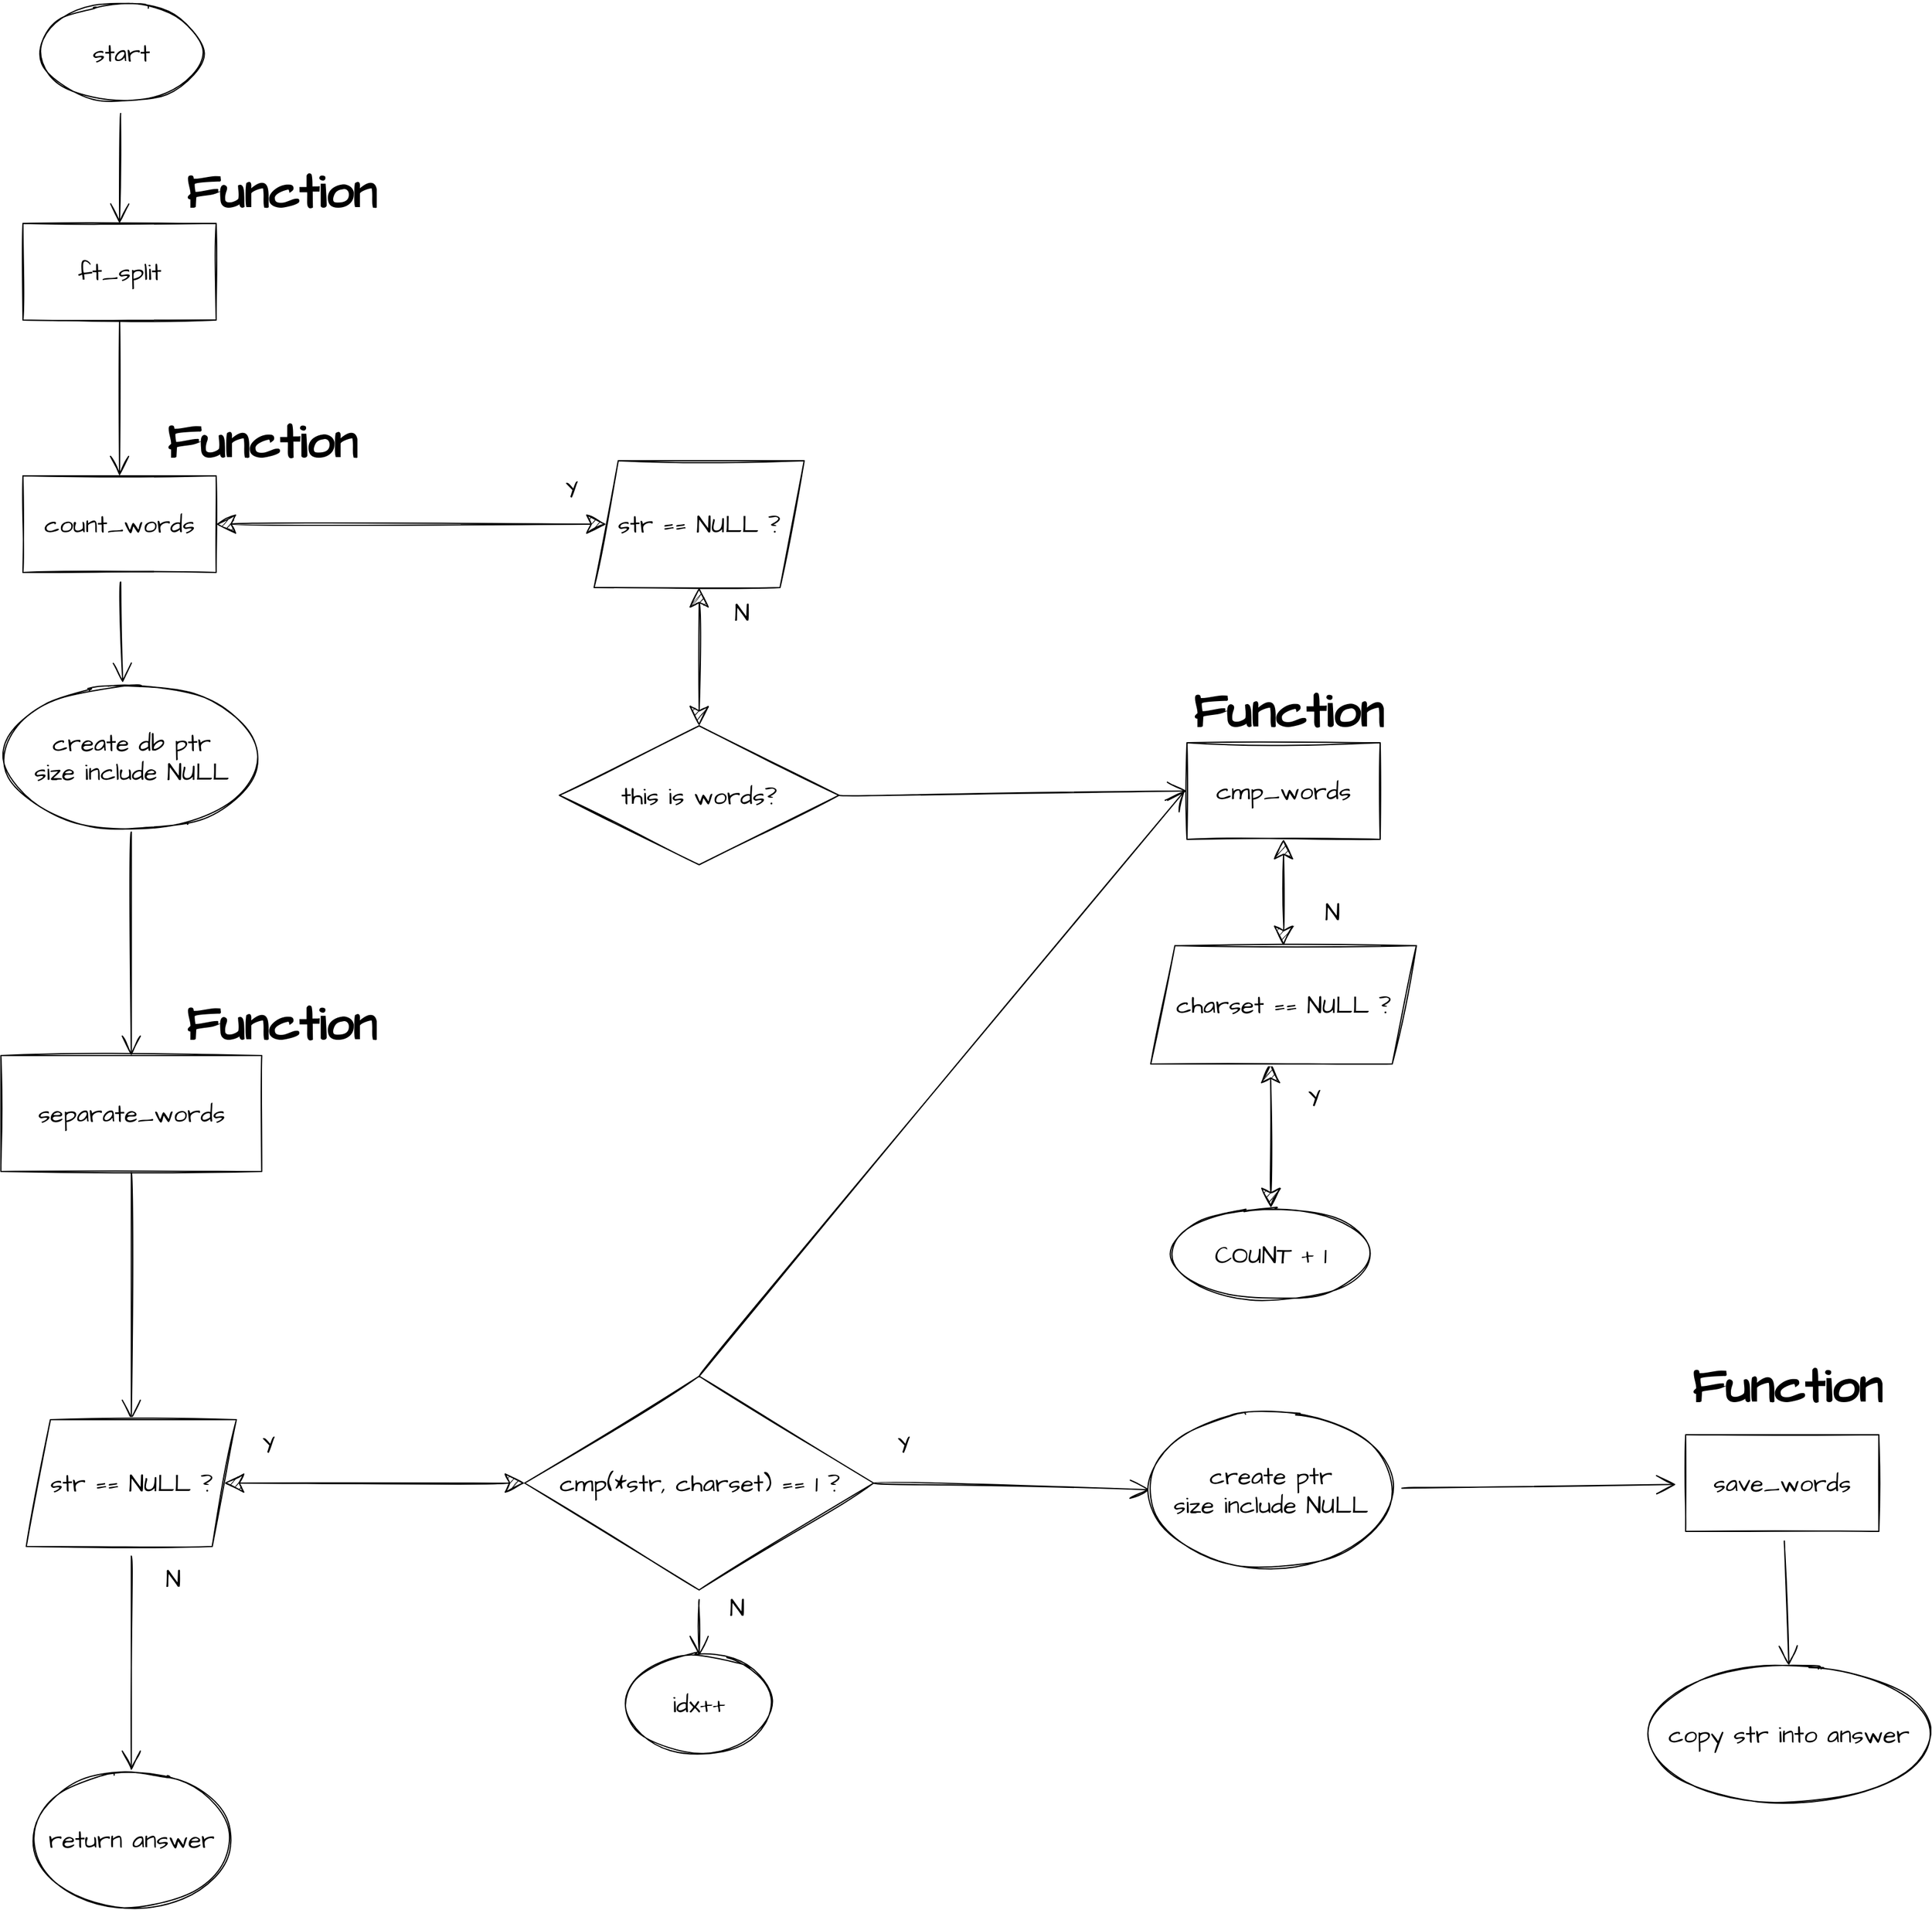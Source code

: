 <mxfile version="15.7.3" type="device"><diagram id="_ls51XYG0p3IacdVin3k" name="페이지-1"><mxGraphModel dx="2637" dy="1823" grid="0" gridSize="10" guides="1" tooltips="1" connect="1" arrows="1" fold="1" page="0" pageScale="1" pageWidth="1200" pageHeight="1920" math="0" shadow="0"><root><mxCell id="0"/><mxCell id="1" parent="0"/><mxCell id="VYePKLBQsOI3zFCWNNyw-17" style="edgeStyle=none;curved=1;rounded=0;sketch=1;hachureGap=4;orthogonalLoop=1;jettySize=auto;html=1;exitX=0.5;exitY=1;exitDx=0;exitDy=0;entryX=0.5;entryY=0;entryDx=0;entryDy=0;fontFamily=Architects Daughter;fontSource=https%3A%2F%2Ffonts.googleapis.com%2Fcss%3Ffamily%3DArchitects%2BDaughter;fontSize=16;endArrow=open;startSize=14;endSize=14;sourcePerimeterSpacing=8;targetPerimeterSpacing=8;" edge="1" parent="1" source="VYePKLBQsOI3zFCWNNyw-1" target="VYePKLBQsOI3zFCWNNyw-6"><mxGeometry relative="1" as="geometry"/></mxCell><mxCell id="VYePKLBQsOI3zFCWNNyw-1" value="ft_split" style="rounded=0;whiteSpace=wrap;html=1;sketch=1;hachureGap=4;fontFamily=Architects Daughter;fontSource=https%3A%2F%2Ffonts.googleapis.com%2Fcss%3Ffamily%3DArchitects%2BDaughter;fontSize=20;" vertex="1" parent="1"><mxGeometry x="-300" y="36" width="160" height="80" as="geometry"/></mxCell><mxCell id="VYePKLBQsOI3zFCWNNyw-3" style="edgeStyle=none;curved=1;rounded=0;sketch=1;hachureGap=4;orthogonalLoop=1;jettySize=auto;html=1;entryX=0.5;entryY=0;entryDx=0;entryDy=0;fontFamily=Architects Daughter;fontSource=https%3A%2F%2Ffonts.googleapis.com%2Fcss%3Ffamily%3DArchitects%2BDaughter;fontSize=16;endArrow=open;startSize=14;endSize=14;sourcePerimeterSpacing=8;targetPerimeterSpacing=8;" edge="1" parent="1" source="VYePKLBQsOI3zFCWNNyw-2" target="VYePKLBQsOI3zFCWNNyw-1"><mxGeometry relative="1" as="geometry"/></mxCell><mxCell id="VYePKLBQsOI3zFCWNNyw-2" value="start" style="ellipse;whiteSpace=wrap;html=1;sketch=1;hachureGap=4;fontFamily=Architects Daughter;fontSource=https%3A%2F%2Ffonts.googleapis.com%2Fcss%3Ffamily%3DArchitects%2BDaughter;fontSize=20;" vertex="1" parent="1"><mxGeometry x="-287" y="-148" width="137" height="85" as="geometry"/></mxCell><mxCell id="VYePKLBQsOI3zFCWNNyw-5" value="cmp_words" style="rounded=0;whiteSpace=wrap;html=1;sketch=1;hachureGap=4;fontFamily=Architects Daughter;fontSource=https%3A%2F%2Ffonts.googleapis.com%2Fcss%3Ffamily%3DArchitects%2BDaughter;fontSize=20;" vertex="1" parent="1"><mxGeometry x="664" y="466" width="160" height="80" as="geometry"/></mxCell><mxCell id="VYePKLBQsOI3zFCWNNyw-12" style="edgeStyle=none;curved=1;rounded=0;sketch=1;hachureGap=4;orthogonalLoop=1;jettySize=auto;html=1;exitX=0.75;exitY=1;exitDx=0;exitDy=0;fontFamily=Architects Daughter;fontSource=https%3A%2F%2Ffonts.googleapis.com%2Fcss%3Ffamily%3DArchitects%2BDaughter;fontSize=16;endArrow=open;startSize=14;endSize=14;targetPerimeterSpacing=8;startArrow=none;" edge="1" parent="1" source="VYePKLBQsOI3zFCWNNyw-10"><mxGeometry relative="1" as="geometry"><mxPoint x="-177.308" y="466" as="targetPoint"/></mxGeometry></mxCell><mxCell id="VYePKLBQsOI3zFCWNNyw-18" style="edgeStyle=none;curved=1;rounded=0;sketch=1;hachureGap=4;orthogonalLoop=1;jettySize=auto;html=1;entryX=0.466;entryY=0.002;entryDx=0;entryDy=0;entryPerimeter=0;fontFamily=Architects Daughter;fontSource=https%3A%2F%2Ffonts.googleapis.com%2Fcss%3Ffamily%3DArchitects%2BDaughter;fontSize=16;endArrow=open;startSize=14;endSize=14;sourcePerimeterSpacing=8;targetPerimeterSpacing=8;" edge="1" parent="1" source="VYePKLBQsOI3zFCWNNyw-6" target="VYePKLBQsOI3zFCWNNyw-10"><mxGeometry relative="1" as="geometry"/></mxCell><mxCell id="VYePKLBQsOI3zFCWNNyw-6" value="count_words" style="rounded=0;whiteSpace=wrap;html=1;sketch=1;hachureGap=4;fontFamily=Architects Daughter;fontSource=https%3A%2F%2Ffonts.googleapis.com%2Fcss%3Ffamily%3DArchitects%2BDaughter;fontSize=20;" vertex="1" parent="1"><mxGeometry x="-300" y="245" width="160" height="80" as="geometry"/></mxCell><mxCell id="VYePKLBQsOI3zFCWNNyw-63" style="edgeStyle=none;curved=1;rounded=0;sketch=1;hachureGap=4;orthogonalLoop=1;jettySize=auto;html=1;entryX=0.5;entryY=0;entryDx=0;entryDy=0;fontFamily=Architects Daughter;fontSource=https%3A%2F%2Ffonts.googleapis.com%2Fcss%3Ffamily%3DArchitects%2BDaughter;fontSize=16;endArrow=open;startSize=14;endSize=14;sourcePerimeterSpacing=8;targetPerimeterSpacing=8;" edge="1" parent="1" source="VYePKLBQsOI3zFCWNNyw-7" target="VYePKLBQsOI3zFCWNNyw-62"><mxGeometry relative="1" as="geometry"/></mxCell><mxCell id="VYePKLBQsOI3zFCWNNyw-7" value="save_words" style="rounded=0;whiteSpace=wrap;html=1;sketch=1;hachureGap=4;fontFamily=Architects Daughter;fontSource=https%3A%2F%2Ffonts.googleapis.com%2Fcss%3Ffamily%3DArchitects%2BDaughter;fontSize=20;" vertex="1" parent="1"><mxGeometry x="1077" y="1039" width="160" height="80" as="geometry"/></mxCell><mxCell id="VYePKLBQsOI3zFCWNNyw-42" style="edgeStyle=none;curved=1;rounded=0;sketch=1;hachureGap=4;orthogonalLoop=1;jettySize=auto;html=1;exitX=0.5;exitY=1;exitDx=0;exitDy=0;entryX=0.5;entryY=0;entryDx=0;entryDy=0;fontFamily=Architects Daughter;fontSource=https%3A%2F%2Ffonts.googleapis.com%2Fcss%3Ffamily%3DArchitects%2BDaughter;fontSize=16;endArrow=open;startSize=14;endSize=14;sourcePerimeterSpacing=8;targetPerimeterSpacing=8;" edge="1" parent="1" source="VYePKLBQsOI3zFCWNNyw-8" target="VYePKLBQsOI3zFCWNNyw-41"><mxGeometry relative="1" as="geometry"/></mxCell><mxCell id="VYePKLBQsOI3zFCWNNyw-8" value="separate_words" style="rounded=0;whiteSpace=wrap;html=1;sketch=1;hachureGap=4;fontFamily=Architects Daughter;fontSource=https%3A%2F%2Ffonts.googleapis.com%2Fcss%3Ffamily%3DArchitects%2BDaughter;fontSize=20;" vertex="1" parent="1"><mxGeometry x="-318.25" y="725" width="216" height="96" as="geometry"/></mxCell><mxCell id="VYePKLBQsOI3zFCWNNyw-38" style="edgeStyle=none;curved=1;rounded=0;sketch=1;hachureGap=4;orthogonalLoop=1;jettySize=auto;html=1;exitX=0.5;exitY=1;exitDx=0;exitDy=0;entryX=0.5;entryY=0;entryDx=0;entryDy=0;fontFamily=Architects Daughter;fontSource=https%3A%2F%2Ffonts.googleapis.com%2Fcss%3Ffamily%3DArchitects%2BDaughter;fontSize=16;endArrow=open;startSize=14;endSize=14;sourcePerimeterSpacing=8;targetPerimeterSpacing=8;" edge="1" parent="1" source="VYePKLBQsOI3zFCWNNyw-10" target="VYePKLBQsOI3zFCWNNyw-8"><mxGeometry relative="1" as="geometry"/></mxCell><mxCell id="VYePKLBQsOI3zFCWNNyw-10" value="create db ptr&lt;br&gt;size include NULL" style="ellipse;whiteSpace=wrap;html=1;sketch=1;hachureGap=4;fontFamily=Architects Daughter;fontSource=https%3A%2F%2Ffonts.googleapis.com%2Fcss%3Ffamily%3DArchitects%2BDaughter;fontSize=20;" vertex="1" parent="1"><mxGeometry x="-315" y="416" width="209.5" height="124" as="geometry"/></mxCell><mxCell id="VYePKLBQsOI3zFCWNNyw-21" value="" style="endArrow=classic;startArrow=classic;html=1;rounded=0;sketch=1;hachureGap=4;fontFamily=Architects Daughter;fontSource=https%3A%2F%2Ffonts.googleapis.com%2Fcss%3Ffamily%3DArchitects%2BDaughter;fontSize=16;startSize=14;endSize=14;sourcePerimeterSpacing=8;targetPerimeterSpacing=8;curved=1;exitX=1;exitY=0.5;exitDx=0;exitDy=0;entryX=0;entryY=0.5;entryDx=0;entryDy=0;" edge="1" parent="1" source="VYePKLBQsOI3zFCWNNyw-6" target="VYePKLBQsOI3zFCWNNyw-29"><mxGeometry width="50" height="50" relative="1" as="geometry"><mxPoint x="355" y="461" as="sourcePoint"/><mxPoint x="405" y="411" as="targetPoint"/></mxGeometry></mxCell><mxCell id="VYePKLBQsOI3zFCWNNyw-22" value="" style="endArrow=classic;startArrow=classic;html=1;rounded=0;sketch=1;hachureGap=4;fontFamily=Architects Daughter;fontSource=https%3A%2F%2Ffonts.googleapis.com%2Fcss%3Ffamily%3DArchitects%2BDaughter;fontSize=16;startSize=14;endSize=14;sourcePerimeterSpacing=8;targetPerimeterSpacing=8;curved=1;exitX=0.5;exitY=1;exitDx=0;exitDy=0;entryX=0.5;entryY=0;entryDx=0;entryDy=0;" edge="1" parent="1" source="VYePKLBQsOI3zFCWNNyw-29" target="VYePKLBQsOI3zFCWNNyw-35"><mxGeometry width="50" height="50" relative="1" as="geometry"><mxPoint x="355" y="461" as="sourcePoint"/><mxPoint x="405" y="411" as="targetPoint"/></mxGeometry></mxCell><mxCell id="VYePKLBQsOI3zFCWNNyw-24" value="N" style="text;html=1;strokeColor=none;fillColor=none;align=center;verticalAlign=middle;whiteSpace=wrap;rounded=0;sketch=1;hachureGap=4;fontFamily=Architects Daughter;fontSource=https%3A%2F%2Ffonts.googleapis.com%2Fcss%3Ffamily%3DArchitects%2BDaughter;fontSize=20;" vertex="1" parent="1"><mxGeometry x="260" y="335" width="71" height="46" as="geometry"/></mxCell><mxCell id="VYePKLBQsOI3zFCWNNyw-25" value="Y" style="text;html=1;strokeColor=none;fillColor=none;align=center;verticalAlign=middle;whiteSpace=wrap;rounded=0;sketch=1;hachureGap=4;fontFamily=Architects Daughter;fontSource=https%3A%2F%2Ffonts.googleapis.com%2Fcss%3Ffamily%3DArchitects%2BDaughter;fontSize=20;" vertex="1" parent="1"><mxGeometry x="128" y="235" width="53" height="41" as="geometry"/></mxCell><mxCell id="VYePKLBQsOI3zFCWNNyw-26" value="" style="endArrow=classic;startArrow=classic;html=1;rounded=0;sketch=1;hachureGap=4;fontFamily=Architects Daughter;fontSource=https%3A%2F%2Ffonts.googleapis.com%2Fcss%3Ffamily%3DArchitects%2BDaughter;fontSize=16;startSize=14;endSize=14;sourcePerimeterSpacing=8;targetPerimeterSpacing=8;curved=1;entryX=0.5;entryY=1;entryDx=0;entryDy=0;exitX=0.5;exitY=0;exitDx=0;exitDy=0;" edge="1" parent="1" source="VYePKLBQsOI3zFCWNNyw-32" target="VYePKLBQsOI3zFCWNNyw-5"><mxGeometry width="50" height="50" relative="1" as="geometry"><mxPoint x="360" y="682" as="sourcePoint"/><mxPoint x="410" y="632" as="targetPoint"/></mxGeometry></mxCell><mxCell id="VYePKLBQsOI3zFCWNNyw-27" value="COUNT + 1" style="ellipse;whiteSpace=wrap;html=1;sketch=1;hachureGap=4;fontFamily=Architects Daughter;fontSource=https%3A%2F%2Ffonts.googleapis.com%2Fcss%3Ffamily%3DArchitects%2BDaughter;fontSize=20;" vertex="1" parent="1"><mxGeometry x="651" y="851" width="165" height="77" as="geometry"/></mxCell><mxCell id="VYePKLBQsOI3zFCWNNyw-28" value="" style="endArrow=classic;startArrow=classic;html=1;rounded=0;sketch=1;hachureGap=4;fontFamily=Architects Daughter;fontSource=https%3A%2F%2Ffonts.googleapis.com%2Fcss%3Ffamily%3DArchitects%2BDaughter;fontSize=16;startSize=14;endSize=14;sourcePerimeterSpacing=8;targetPerimeterSpacing=8;curved=1;entryX=0.451;entryY=0.993;entryDx=0;entryDy=0;exitX=0.5;exitY=0;exitDx=0;exitDy=0;entryPerimeter=0;" edge="1" parent="1" source="VYePKLBQsOI3zFCWNNyw-27" target="VYePKLBQsOI3zFCWNNyw-32"><mxGeometry width="50" height="50" relative="1" as="geometry"><mxPoint x="360" y="682" as="sourcePoint"/><mxPoint x="410" y="632" as="targetPoint"/></mxGeometry></mxCell><mxCell id="VYePKLBQsOI3zFCWNNyw-29" value="str == NULL ?" style="shape=parallelogram;perimeter=parallelogramPerimeter;whiteSpace=wrap;html=1;fixedSize=1;sketch=1;hachureGap=4;fontFamily=Architects Daughter;fontSource=https%3A%2F%2Ffonts.googleapis.com%2Fcss%3Ffamily%3DArchitects%2BDaughter;fontSize=20;" vertex="1" parent="1"><mxGeometry x="173" y="232.5" width="174" height="105" as="geometry"/></mxCell><mxCell id="VYePKLBQsOI3zFCWNNyw-32" value="charset == NULL ?" style="shape=parallelogram;perimeter=parallelogramPerimeter;whiteSpace=wrap;html=1;fixedSize=1;sketch=1;hachureGap=4;fontFamily=Architects Daughter;fontSource=https%3A%2F%2Ffonts.googleapis.com%2Fcss%3Ffamily%3DArchitects%2BDaughter;fontSize=20;" vertex="1" parent="1"><mxGeometry x="634" y="634" width="220" height="98" as="geometry"/></mxCell><mxCell id="VYePKLBQsOI3zFCWNNyw-33" value="Y" style="text;html=1;strokeColor=none;fillColor=none;align=center;verticalAlign=middle;whiteSpace=wrap;rounded=0;sketch=1;hachureGap=4;fontFamily=Architects Daughter;fontSource=https%3A%2F%2Ffonts.googleapis.com%2Fcss%3Ffamily%3DArchitects%2BDaughter;fontSize=20;" vertex="1" parent="1"><mxGeometry x="743" y="739" width="53" height="41" as="geometry"/></mxCell><mxCell id="VYePKLBQsOI3zFCWNNyw-34" value="N" style="text;html=1;strokeColor=none;fillColor=none;align=center;verticalAlign=middle;whiteSpace=wrap;rounded=0;sketch=1;hachureGap=4;fontFamily=Architects Daughter;fontSource=https%3A%2F%2Ffonts.googleapis.com%2Fcss%3Ffamily%3DArchitects%2BDaughter;fontSize=20;" vertex="1" parent="1"><mxGeometry x="749" y="583" width="71" height="46" as="geometry"/></mxCell><mxCell id="VYePKLBQsOI3zFCWNNyw-37" style="edgeStyle=none;curved=1;rounded=0;sketch=1;hachureGap=4;orthogonalLoop=1;jettySize=auto;html=1;exitX=1;exitY=0.5;exitDx=0;exitDy=0;entryX=0;entryY=0.5;entryDx=0;entryDy=0;fontFamily=Architects Daughter;fontSource=https%3A%2F%2Ffonts.googleapis.com%2Fcss%3Ffamily%3DArchitects%2BDaughter;fontSize=16;endArrow=open;startSize=14;endSize=14;sourcePerimeterSpacing=8;targetPerimeterSpacing=8;" edge="1" parent="1" source="VYePKLBQsOI3zFCWNNyw-35" target="VYePKLBQsOI3zFCWNNyw-5"><mxGeometry relative="1" as="geometry"/></mxCell><mxCell id="VYePKLBQsOI3zFCWNNyw-35" value="this is words?" style="rhombus;whiteSpace=wrap;html=1;sketch=1;hachureGap=4;fontFamily=Architects Daughter;fontSource=https%3A%2F%2Ffonts.googleapis.com%2Fcss%3Ffamily%3DArchitects%2BDaughter;fontSize=20;" vertex="1" parent="1"><mxGeometry x="144.25" y="452" width="231.5" height="115" as="geometry"/></mxCell><mxCell id="VYePKLBQsOI3zFCWNNyw-39" value="N" style="text;html=1;strokeColor=none;fillColor=none;align=center;verticalAlign=middle;whiteSpace=wrap;rounded=0;sketch=1;hachureGap=4;fontFamily=Architects Daughter;fontSource=https%3A%2F%2Ffonts.googleapis.com%2Fcss%3Ffamily%3DArchitects%2BDaughter;fontSize=20;" vertex="1" parent="1"><mxGeometry x="-211" y="1135" width="71" height="46" as="geometry"/></mxCell><mxCell id="VYePKLBQsOI3zFCWNNyw-40" value="Y" style="text;html=1;strokeColor=none;fillColor=none;align=center;verticalAlign=middle;whiteSpace=wrap;rounded=0;sketch=1;hachureGap=4;fontFamily=Architects Daughter;fontSource=https%3A%2F%2Ffonts.googleapis.com%2Fcss%3Ffamily%3DArchitects%2BDaughter;fontSize=20;" vertex="1" parent="1"><mxGeometry x="-123.25" y="1026.5" width="53" height="41" as="geometry"/></mxCell><mxCell id="VYePKLBQsOI3zFCWNNyw-45" style="edgeStyle=none;curved=1;rounded=0;sketch=1;hachureGap=4;orthogonalLoop=1;jettySize=auto;html=1;entryX=0.5;entryY=0;entryDx=0;entryDy=0;fontFamily=Architects Daughter;fontSource=https%3A%2F%2Ffonts.googleapis.com%2Fcss%3Ffamily%3DArchitects%2BDaughter;fontSize=16;endArrow=open;startSize=14;endSize=14;sourcePerimeterSpacing=8;targetPerimeterSpacing=8;" edge="1" parent="1" source="VYePKLBQsOI3zFCWNNyw-41" target="VYePKLBQsOI3zFCWNNyw-44"><mxGeometry relative="1" as="geometry"/></mxCell><mxCell id="VYePKLBQsOI3zFCWNNyw-41" value="str == NULL ?" style="shape=parallelogram;perimeter=parallelogramPerimeter;whiteSpace=wrap;html=1;fixedSize=1;sketch=1;hachureGap=4;fontFamily=Architects Daughter;fontSource=https%3A%2F%2Ffonts.googleapis.com%2Fcss%3Ffamily%3DArchitects%2BDaughter;fontSize=20;" vertex="1" parent="1"><mxGeometry x="-297.25" y="1026.5" width="174" height="105" as="geometry"/></mxCell><mxCell id="VYePKLBQsOI3zFCWNNyw-44" value="return answer" style="ellipse;whiteSpace=wrap;html=1;sketch=1;hachureGap=4;fontFamily=Architects Daughter;fontSource=https%3A%2F%2Ffonts.googleapis.com%2Fcss%3Ffamily%3DArchitects%2BDaughter;fontSize=20;" vertex="1" parent="1"><mxGeometry x="-291.25" y="1317" width="162" height="114" as="geometry"/></mxCell><mxCell id="VYePKLBQsOI3zFCWNNyw-48" style="edgeStyle=none;curved=1;rounded=0;sketch=1;hachureGap=4;orthogonalLoop=1;jettySize=auto;html=1;fontFamily=Architects Daughter;fontSource=https%3A%2F%2Ffonts.googleapis.com%2Fcss%3Ffamily%3DArchitects%2BDaughter;fontSize=16;endArrow=open;startSize=14;endSize=14;sourcePerimeterSpacing=8;targetPerimeterSpacing=8;exitX=0.5;exitY=0;exitDx=0;exitDy=0;" edge="1" parent="1" source="VYePKLBQsOI3zFCWNNyw-46"><mxGeometry relative="1" as="geometry"><mxPoint x="662" y="506" as="targetPoint"/></mxGeometry></mxCell><mxCell id="VYePKLBQsOI3zFCWNNyw-50" style="edgeStyle=none;curved=1;rounded=0;sketch=1;hachureGap=4;orthogonalLoop=1;jettySize=auto;html=1;entryX=0.5;entryY=0;entryDx=0;entryDy=0;fontFamily=Architects Daughter;fontSource=https%3A%2F%2Ffonts.googleapis.com%2Fcss%3Ffamily%3DArchitects%2BDaughter;fontSize=16;endArrow=open;startSize=14;endSize=14;sourcePerimeterSpacing=8;targetPerimeterSpacing=8;" edge="1" parent="1" source="VYePKLBQsOI3zFCWNNyw-46" target="VYePKLBQsOI3zFCWNNyw-49"><mxGeometry relative="1" as="geometry"/></mxCell><mxCell id="VYePKLBQsOI3zFCWNNyw-55" style="edgeStyle=none;curved=1;rounded=0;sketch=1;hachureGap=4;orthogonalLoop=1;jettySize=auto;html=1;exitX=1;exitY=0.5;exitDx=0;exitDy=0;entryX=0;entryY=0.5;entryDx=0;entryDy=0;fontFamily=Architects Daughter;fontSource=https%3A%2F%2Ffonts.googleapis.com%2Fcss%3Ffamily%3DArchitects%2BDaughter;fontSize=16;endArrow=open;startSize=14;endSize=14;sourcePerimeterSpacing=8;targetPerimeterSpacing=8;" edge="1" parent="1" source="VYePKLBQsOI3zFCWNNyw-46" target="VYePKLBQsOI3zFCWNNyw-54"><mxGeometry relative="1" as="geometry"/></mxCell><mxCell id="VYePKLBQsOI3zFCWNNyw-46" value="cmp(*str, charset) == 1 ?" style="rhombus;whiteSpace=wrap;html=1;sketch=1;hachureGap=4;fontFamily=Architects Daughter;fontSource=https%3A%2F%2Ffonts.googleapis.com%2Fcss%3Ffamily%3DArchitects%2BDaughter;fontSize=20;" vertex="1" parent="1"><mxGeometry x="115.5" y="990.5" width="289" height="177" as="geometry"/></mxCell><mxCell id="VYePKLBQsOI3zFCWNNyw-47" value="" style="endArrow=classic;startArrow=classic;html=1;rounded=0;sketch=1;hachureGap=4;fontFamily=Architects Daughter;fontSource=https%3A%2F%2Ffonts.googleapis.com%2Fcss%3Ffamily%3DArchitects%2BDaughter;fontSize=16;startSize=14;endSize=14;sourcePerimeterSpacing=8;targetPerimeterSpacing=8;curved=1;entryX=1;entryY=0.5;entryDx=0;entryDy=0;exitX=0;exitY=0.5;exitDx=0;exitDy=0;" edge="1" parent="1" source="VYePKLBQsOI3zFCWNNyw-46" target="VYePKLBQsOI3zFCWNNyw-41"><mxGeometry width="50" height="50" relative="1" as="geometry"><mxPoint x="367" y="1096" as="sourcePoint"/><mxPoint x="417" y="1046" as="targetPoint"/></mxGeometry></mxCell><mxCell id="VYePKLBQsOI3zFCWNNyw-49" value="idx++" style="ellipse;whiteSpace=wrap;html=1;sketch=1;hachureGap=4;fontFamily=Architects Daughter;fontSource=https%3A%2F%2Ffonts.googleapis.com%2Fcss%3Ffamily%3DArchitects%2BDaughter;fontSize=20;" vertex="1" parent="1"><mxGeometry x="200" y="1222" width="120" height="80" as="geometry"/></mxCell><mxCell id="VYePKLBQsOI3zFCWNNyw-52" value="N" style="text;html=1;strokeColor=none;fillColor=none;align=center;verticalAlign=middle;whiteSpace=wrap;rounded=0;sketch=1;hachureGap=4;fontFamily=Architects Daughter;fontSource=https%3A%2F%2Ffonts.googleapis.com%2Fcss%3Ffamily%3DArchitects%2BDaughter;fontSize=20;" vertex="1" parent="1"><mxGeometry x="256" y="1159" width="71" height="46" as="geometry"/></mxCell><mxCell id="VYePKLBQsOI3zFCWNNyw-53" value="Y" style="text;html=1;strokeColor=none;fillColor=none;align=center;verticalAlign=middle;whiteSpace=wrap;rounded=0;sketch=1;hachureGap=4;fontFamily=Architects Daughter;fontSource=https%3A%2F%2Ffonts.googleapis.com%2Fcss%3Ffamily%3DArchitects%2BDaughter;fontSize=20;" vertex="1" parent="1"><mxGeometry x="403" y="1026.5" width="53" height="41" as="geometry"/></mxCell><mxCell id="VYePKLBQsOI3zFCWNNyw-56" style="edgeStyle=none;curved=1;rounded=0;sketch=1;hachureGap=4;orthogonalLoop=1;jettySize=auto;html=1;fontFamily=Architects Daughter;fontSource=https%3A%2F%2Ffonts.googleapis.com%2Fcss%3Ffamily%3DArchitects%2BDaughter;fontSize=16;endArrow=open;startSize=14;endSize=14;sourcePerimeterSpacing=8;targetPerimeterSpacing=8;" edge="1" parent="1" source="VYePKLBQsOI3zFCWNNyw-54" target="VYePKLBQsOI3zFCWNNyw-7"><mxGeometry relative="1" as="geometry"/></mxCell><mxCell id="VYePKLBQsOI3zFCWNNyw-54" value="create ptr&lt;br&gt;size include NULL" style="ellipse;whiteSpace=wrap;html=1;sketch=1;hachureGap=4;fontFamily=Architects Daughter;fontSource=https%3A%2F%2Ffonts.googleapis.com%2Fcss%3Ffamily%3DArchitects%2BDaughter;fontSize=20;" vertex="1" parent="1"><mxGeometry x="633" y="1023" width="201" height="123" as="geometry"/></mxCell><mxCell id="VYePKLBQsOI3zFCWNNyw-57" value="&lt;h1&gt;Function&lt;/h1&gt;" style="text;html=1;strokeColor=none;fillColor=none;spacing=5;spacingTop=-20;whiteSpace=wrap;overflow=hidden;rounded=0;sketch=1;hachureGap=4;fontFamily=Architects Daughter;fontSource=https%3A%2F%2Ffonts.googleapis.com%2Fcss%3Ffamily%3DArchitects%2BDaughter;fontSize=20;" vertex="1" parent="1"><mxGeometry x="664" y="401" width="190" height="70" as="geometry"/></mxCell><mxCell id="VYePKLBQsOI3zFCWNNyw-58" value="&lt;h1&gt;Function&lt;/h1&gt;" style="text;html=1;strokeColor=none;fillColor=none;spacing=5;spacingTop=-20;whiteSpace=wrap;overflow=hidden;rounded=0;sketch=1;hachureGap=4;fontFamily=Architects Daughter;fontSource=https%3A%2F%2Ffonts.googleapis.com%2Fcss%3Ffamily%3DArchitects%2BDaughter;fontSize=20;" vertex="1" parent="1"><mxGeometry x="-170" y="-29" width="190" height="70" as="geometry"/></mxCell><mxCell id="VYePKLBQsOI3zFCWNNyw-59" value="&lt;h1&gt;Function&lt;/h1&gt;" style="text;html=1;strokeColor=none;fillColor=none;spacing=5;spacingTop=-20;whiteSpace=wrap;overflow=hidden;rounded=0;sketch=1;hachureGap=4;fontFamily=Architects Daughter;fontSource=https%3A%2F%2Ffonts.googleapis.com%2Fcss%3Ffamily%3DArchitects%2BDaughter;fontSize=20;" vertex="1" parent="1"><mxGeometry x="-186" y="178" width="190" height="70" as="geometry"/></mxCell><mxCell id="VYePKLBQsOI3zFCWNNyw-60" value="&lt;h1&gt;Function&lt;/h1&gt;" style="text;html=1;strokeColor=none;fillColor=none;spacing=5;spacingTop=-20;whiteSpace=wrap;overflow=hidden;rounded=0;sketch=1;hachureGap=4;fontFamily=Architects Daughter;fontSource=https%3A%2F%2Ffonts.googleapis.com%2Fcss%3Ffamily%3DArchitects%2BDaughter;fontSize=20;" vertex="1" parent="1"><mxGeometry x="-170" y="660" width="190" height="70" as="geometry"/></mxCell><mxCell id="VYePKLBQsOI3zFCWNNyw-61" value="&lt;h1&gt;Function&lt;/h1&gt;" style="text;html=1;strokeColor=none;fillColor=none;spacing=5;spacingTop=-20;whiteSpace=wrap;overflow=hidden;rounded=0;sketch=1;hachureGap=4;fontFamily=Architects Daughter;fontSource=https%3A%2F%2Ffonts.googleapis.com%2Fcss%3Ffamily%3DArchitects%2BDaughter;fontSize=20;" vertex="1" parent="1"><mxGeometry x="1077" y="960" width="190" height="70" as="geometry"/></mxCell><mxCell id="VYePKLBQsOI3zFCWNNyw-62" value="copy str into answer" style="ellipse;whiteSpace=wrap;html=1;sketch=1;hachureGap=4;fontFamily=Architects Daughter;fontSource=https%3A%2F%2Ffonts.googleapis.com%2Fcss%3Ffamily%3DArchitects%2BDaughter;fontSize=20;" vertex="1" parent="1"><mxGeometry x="1046" y="1230" width="233" height="114" as="geometry"/></mxCell></root></mxGraphModel></diagram></mxfile>